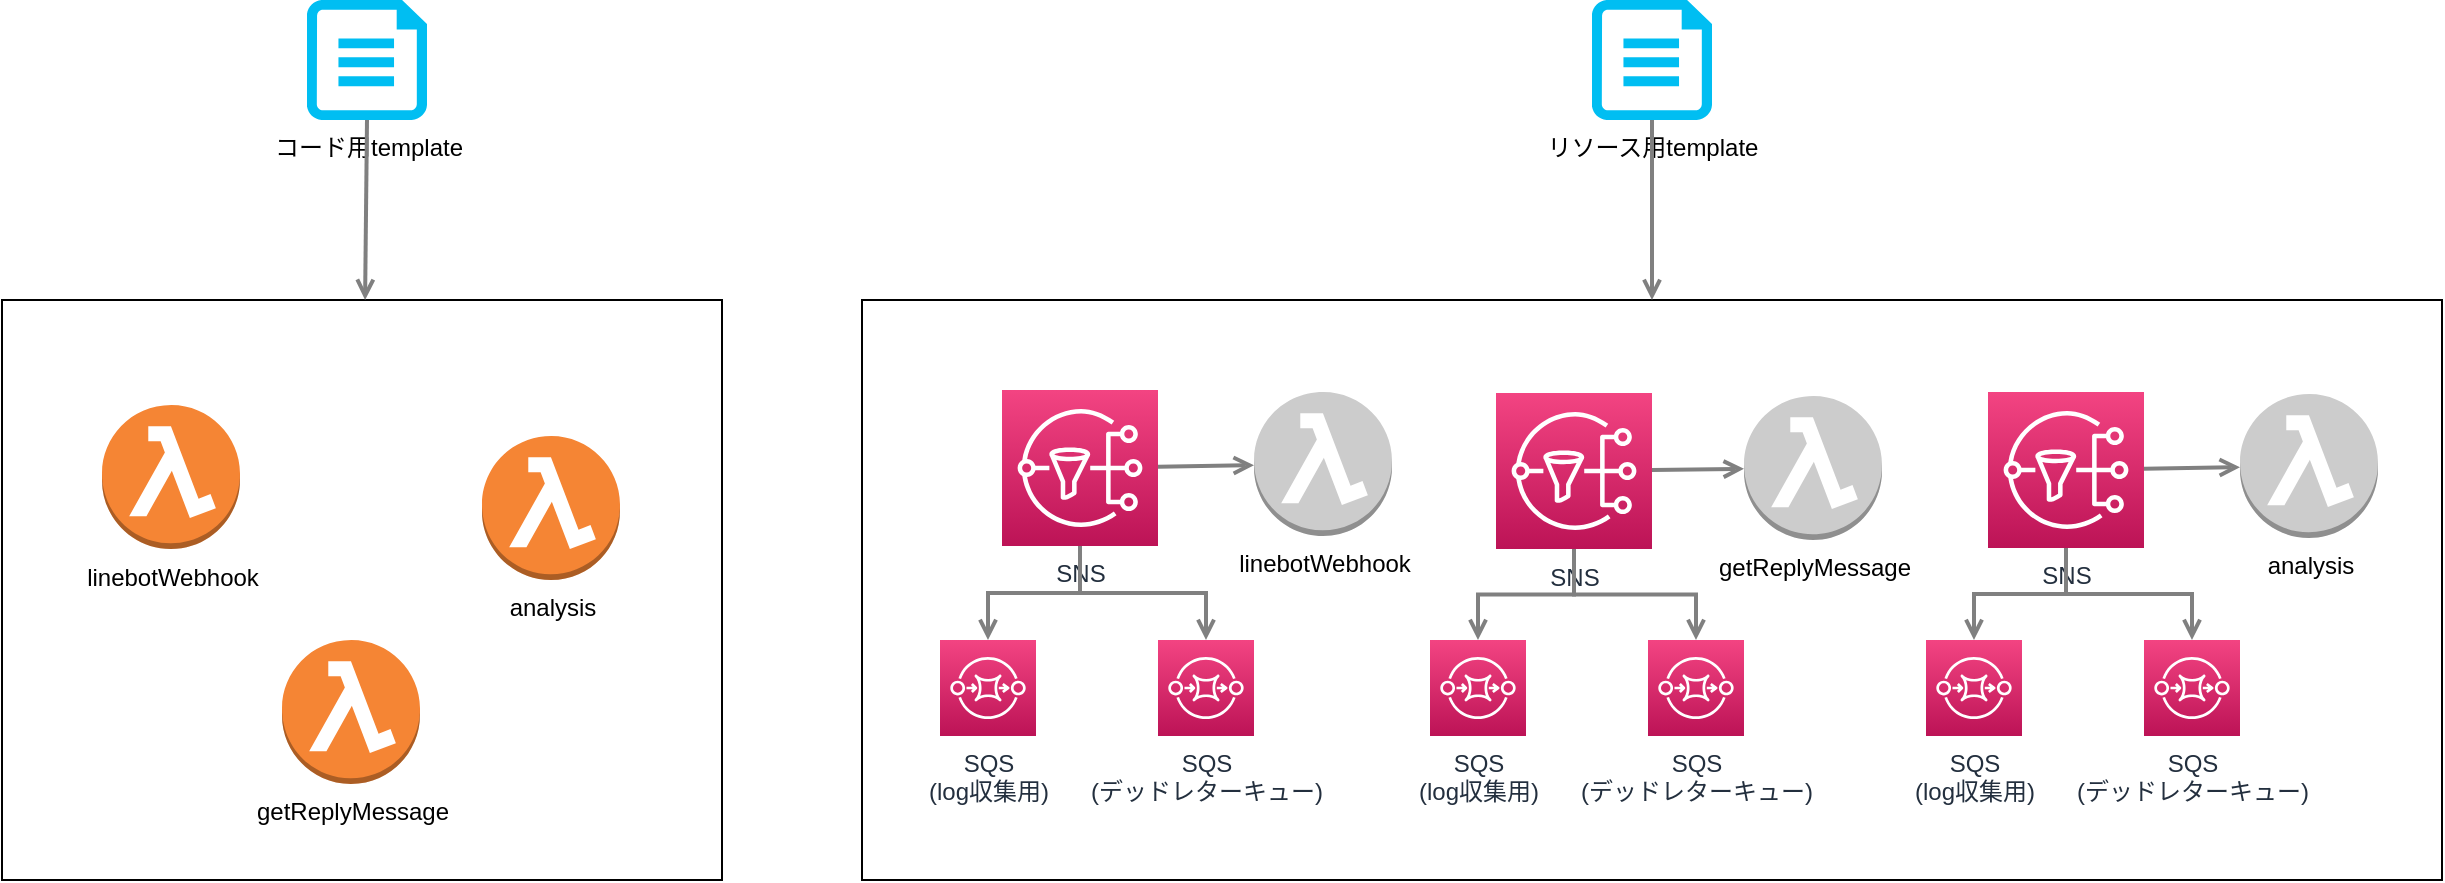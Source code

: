 <mxfile version="12.9.5" type="github"><diagram id="Ht1M8jgEwFfnCIfOTk4-" name="Page-1"><mxGraphModel dx="1463" dy="693" grid="1" gridSize="10" guides="1" tooltips="1" connect="1" arrows="1" fold="1" page="1" pageScale="1" pageWidth="1654" pageHeight="1169" math="0" shadow="0"><root><mxCell id="0"/><mxCell id="1" parent="0"/><mxCell id="1Ht__pk3xfi4n05UuUG4-4" value="" style="rounded=0;whiteSpace=wrap;html=1;" vertex="1" parent="1"><mxGeometry x="510" y="230" width="790" height="290" as="geometry"/></mxCell><mxCell id="1Ht__pk3xfi4n05UuUG4-1" value="" style="rounded=0;whiteSpace=wrap;html=1;" vertex="1" parent="1"><mxGeometry x="80" y="230" width="360" height="290" as="geometry"/></mxCell><mxCell id="2SBr9CJfevl8KQgfa4C8-5" value="linebotWebhook" style="outlineConnect=0;dashed=0;verticalLabelPosition=bottom;verticalAlign=top;align=center;html=1;shape=mxgraph.aws3.lambda_function;fillColor=#F58534;gradientColor=none;" parent="1" vertex="1"><mxGeometry x="130" y="282.5" width="69" height="72" as="geometry"/></mxCell><mxCell id="2SBr9CJfevl8KQgfa4C8-7" value="analysis&lt;span style=&quot;color: rgba(0 , 0 , 0 , 0) ; font-family: monospace ; font-size: 0px&quot;&gt;%3CmxGraphModel%3E%3Croot%3E%3CmxCell%20id%3D%220%22%2F%3E%3CmxCell%20id%3D%221%22%20parent%3D%220%22%2F%3E%3CmxCell%20id%3D%222%22%20value%3D%22linebotWebhook%22%20style%3D%22outlineConnect%3D0%3Bdashed%3D0%3BverticalLabelPosition%3Dbottom%3BverticalAlign%3Dtop%3Balign%3Dcenter%3Bhtml%3D1%3Bshape%3Dmxgraph.aws3.lambda_function%3BfillColor%3D%23F58534%3BgradientColor%3Dnone%3B%22%20vertex%3D%221%22%20parent%3D%221%22%3E%3CmxGeometry%20x%3D%22516%22%20y%3D%22340.5%22%20width%3D%2269%22%20height%3D%2272%22%20as%3D%22geometry%22%2F%3E%3C%2FmxCell%3E%3C%2Froot%3E%3C%2FmxGraphModel%3E&lt;/span&gt;" style="outlineConnect=0;dashed=0;verticalLabelPosition=bottom;verticalAlign=top;align=center;html=1;shape=mxgraph.aws3.lambda_function;fillColor=#F58534;gradientColor=none;" parent="1" vertex="1"><mxGeometry x="320" y="298" width="69" height="72" as="geometry"/></mxCell><mxCell id="2-zsrVfLXzXRKEhMzPJx-1" value="getReplyMessage" style="outlineConnect=0;dashed=0;verticalLabelPosition=bottom;verticalAlign=top;align=center;html=1;shape=mxgraph.aws3.lambda_function;fillColor=#F58534;gradientColor=none;" parent="1" vertex="1"><mxGeometry x="220" y="400" width="69" height="72" as="geometry"/></mxCell><mxCell id="E3hAsToPi5yWcuoKa8XM-1" value="SQS&lt;br&gt;(デッドレターキュー)" style="outlineConnect=0;fontColor=#232F3E;gradientColor=#F34482;gradientDirection=north;fillColor=#BC1356;strokeColor=#ffffff;dashed=0;verticalLabelPosition=bottom;verticalAlign=top;align=center;html=1;fontSize=12;fontStyle=0;aspect=fixed;shape=mxgraph.aws4.resourceIcon;resIcon=mxgraph.aws4.sqs;" parent="1" vertex="1"><mxGeometry x="658" y="400" width="48" height="48" as="geometry"/></mxCell><mxCell id="OHL_S1zNuFWuWpj2JsVU-1" value="SNS" style="outlineConnect=0;fontColor=#232F3E;gradientColor=#F34482;gradientDirection=north;fillColor=#BC1356;strokeColor=#ffffff;dashed=0;verticalLabelPosition=bottom;verticalAlign=top;align=center;html=1;fontSize=12;fontStyle=0;aspect=fixed;shape=mxgraph.aws4.resourceIcon;resIcon=mxgraph.aws4.sns;" parent="1" vertex="1"><mxGeometry x="580" y="275" width="78" height="78" as="geometry"/></mxCell><mxCell id="OHL_S1zNuFWuWpj2JsVU-4" value="SQS&lt;br&gt;(デッドレターキュー)" style="outlineConnect=0;fontColor=#232F3E;gradientColor=#F34482;gradientDirection=north;fillColor=#BC1356;strokeColor=#ffffff;dashed=0;verticalLabelPosition=bottom;verticalAlign=top;align=center;html=1;fontSize=12;fontStyle=0;aspect=fixed;shape=mxgraph.aws4.resourceIcon;resIcon=mxgraph.aws4.sqs;" parent="1" vertex="1"><mxGeometry x="903" y="400" width="48" height="48" as="geometry"/></mxCell><mxCell id="OHL_S1zNuFWuWpj2JsVU-5" value="SQS&lt;br&gt;(デッドレターキュー)" style="outlineConnect=0;fontColor=#232F3E;gradientColor=#F34482;gradientDirection=north;fillColor=#BC1356;strokeColor=#ffffff;dashed=0;verticalLabelPosition=bottom;verticalAlign=top;align=center;html=1;fontSize=12;fontStyle=0;aspect=fixed;shape=mxgraph.aws4.resourceIcon;resIcon=mxgraph.aws4.sqs;" parent="1" vertex="1"><mxGeometry x="1151" y="400" width="48" height="48" as="geometry"/></mxCell><mxCell id="OHL_S1zNuFWuWpj2JsVU-6" value="SNS" style="outlineConnect=0;fontColor=#232F3E;gradientColor=#F34482;gradientDirection=north;fillColor=#BC1356;strokeColor=#ffffff;dashed=0;verticalLabelPosition=bottom;verticalAlign=top;align=center;html=1;fontSize=12;fontStyle=0;aspect=fixed;shape=mxgraph.aws4.resourceIcon;resIcon=mxgraph.aws4.sns;" parent="1" vertex="1"><mxGeometry x="827" y="276.5" width="78" height="78" as="geometry"/></mxCell><mxCell id="OHL_S1zNuFWuWpj2JsVU-7" value="SNS" style="outlineConnect=0;fontColor=#232F3E;gradientColor=#F34482;gradientDirection=north;fillColor=#BC1356;strokeColor=#ffffff;dashed=0;verticalLabelPosition=bottom;verticalAlign=top;align=center;html=1;fontSize=12;fontStyle=0;aspect=fixed;shape=mxgraph.aws4.resourceIcon;resIcon=mxgraph.aws4.sns;" parent="1" vertex="1"><mxGeometry x="1073" y="276" width="78" height="78" as="geometry"/></mxCell><mxCell id="OHL_S1zNuFWuWpj2JsVU-14" style="rounded=0;orthogonalLoop=1;jettySize=auto;html=1;startArrow=none;startFill=0;endArrow=open;endFill=0;strokeWidth=2;strokeColor=#808080;edgeStyle=orthogonalEdgeStyle;" parent="1" source="OHL_S1zNuFWuWpj2JsVU-1" target="E3hAsToPi5yWcuoKa8XM-1" edge="1"><mxGeometry relative="1" as="geometry"><mxPoint x="1012.529" y="381" as="sourcePoint"/><mxPoint x="794.5" y="610" as="targetPoint"/></mxGeometry></mxCell><mxCell id="OHL_S1zNuFWuWpj2JsVU-15" style="rounded=0;orthogonalLoop=1;jettySize=auto;html=1;startArrow=none;startFill=0;endArrow=open;endFill=0;strokeWidth=2;strokeColor=#808080;edgeStyle=orthogonalEdgeStyle;" parent="1" source="OHL_S1zNuFWuWpj2JsVU-7" target="OHL_S1zNuFWuWpj2JsVU-5" edge="1"><mxGeometry relative="1" as="geometry"><mxPoint x="629.0" y="363.0" as="sourcePoint"/><mxPoint x="692.059" y="410" as="targetPoint"/></mxGeometry></mxCell><mxCell id="OHL_S1zNuFWuWpj2JsVU-16" style="rounded=0;orthogonalLoop=1;jettySize=auto;html=1;startArrow=none;startFill=0;endArrow=open;endFill=0;strokeWidth=2;strokeColor=#808080;edgeStyle=orthogonalEdgeStyle;" parent="1" source="OHL_S1zNuFWuWpj2JsVU-6" target="OHL_S1zNuFWuWpj2JsVU-4" edge="1"><mxGeometry relative="1" as="geometry"><mxPoint x="639.0" y="373.0" as="sourcePoint"/><mxPoint x="702.059" y="420" as="targetPoint"/></mxGeometry></mxCell><mxCell id="73hFx8y5L6HZGPBGxJub-1" value="SQS&lt;br&gt;(log収集用)" style="outlineConnect=0;fontColor=#232F3E;gradientColor=#F34482;gradientDirection=north;fillColor=#BC1356;strokeColor=#ffffff;dashed=0;verticalLabelPosition=bottom;verticalAlign=top;align=center;html=1;fontSize=12;fontStyle=0;aspect=fixed;shape=mxgraph.aws4.resourceIcon;resIcon=mxgraph.aws4.sqs;" parent="1" vertex="1"><mxGeometry x="549" y="400" width="48" height="48" as="geometry"/></mxCell><mxCell id="73hFx8y5L6HZGPBGxJub-2" value="SQS&lt;br&gt;(log収集用)" style="outlineConnect=0;fontColor=#232F3E;gradientColor=#F34482;gradientDirection=north;fillColor=#BC1356;strokeColor=#ffffff;dashed=0;verticalLabelPosition=bottom;verticalAlign=top;align=center;html=1;fontSize=12;fontStyle=0;aspect=fixed;shape=mxgraph.aws4.resourceIcon;resIcon=mxgraph.aws4.sqs;" parent="1" vertex="1"><mxGeometry x="794" y="400" width="48" height="48" as="geometry"/></mxCell><mxCell id="73hFx8y5L6HZGPBGxJub-3" value="SQS&lt;br&gt;(log収集用)" style="outlineConnect=0;fontColor=#232F3E;gradientColor=#F34482;gradientDirection=north;fillColor=#BC1356;strokeColor=#ffffff;dashed=0;verticalLabelPosition=bottom;verticalAlign=top;align=center;html=1;fontSize=12;fontStyle=0;aspect=fixed;shape=mxgraph.aws4.resourceIcon;resIcon=mxgraph.aws4.sqs;" parent="1" vertex="1"><mxGeometry x="1042" y="400" width="48" height="48" as="geometry"/></mxCell><mxCell id="73hFx8y5L6HZGPBGxJub-4" style="rounded=0;orthogonalLoop=1;jettySize=auto;html=1;startArrow=none;startFill=0;endArrow=open;endFill=0;strokeWidth=2;strokeColor=#808080;edgeStyle=orthogonalEdgeStyle;" parent="1" source="OHL_S1zNuFWuWpj2JsVU-1" target="73hFx8y5L6HZGPBGxJub-1" edge="1"><mxGeometry relative="1" as="geometry"><mxPoint x="629" y="363" as="sourcePoint"/><mxPoint x="692" y="410" as="targetPoint"/></mxGeometry></mxCell><mxCell id="73hFx8y5L6HZGPBGxJub-5" style="rounded=0;orthogonalLoop=1;jettySize=auto;html=1;startArrow=none;startFill=0;endArrow=open;endFill=0;strokeWidth=2;strokeColor=#808080;edgeStyle=orthogonalEdgeStyle;" parent="1" source="OHL_S1zNuFWuWpj2JsVU-7" target="73hFx8y5L6HZGPBGxJub-3" edge="1"><mxGeometry relative="1" as="geometry"><mxPoint x="629" y="363" as="sourcePoint"/><mxPoint x="583" y="430" as="targetPoint"/></mxGeometry></mxCell><mxCell id="73hFx8y5L6HZGPBGxJub-6" style="rounded=0;orthogonalLoop=1;jettySize=auto;html=1;startArrow=none;startFill=0;endArrow=open;endFill=0;strokeWidth=2;strokeColor=#808080;edgeStyle=orthogonalEdgeStyle;" parent="1" source="OHL_S1zNuFWuWpj2JsVU-6" target="73hFx8y5L6HZGPBGxJub-2" edge="1"><mxGeometry relative="1" as="geometry"><mxPoint x="639" y="373" as="sourcePoint"/><mxPoint x="593" y="440" as="targetPoint"/></mxGeometry></mxCell><mxCell id="1Ht__pk3xfi4n05UuUG4-2" value="リソース用template" style="verticalLabelPosition=bottom;html=1;verticalAlign=top;align=center;strokeColor=none;fillColor=#00BEF2;shape=mxgraph.azure.cloud_services_configuration_file;pointerEvents=1;" vertex="1" parent="1"><mxGeometry x="875" y="80" width="60" height="60" as="geometry"/></mxCell><mxCell id="1Ht__pk3xfi4n05UuUG4-5" value="コード用template" style="verticalLabelPosition=bottom;html=1;verticalAlign=top;align=center;strokeColor=none;fillColor=#00BEF2;shape=mxgraph.azure.cloud_services_configuration_file;pointerEvents=1;" vertex="1" parent="1"><mxGeometry x="232.5" y="80" width="60" height="60" as="geometry"/></mxCell><mxCell id="1Ht__pk3xfi4n05UuUG4-6" style="rounded=0;orthogonalLoop=1;jettySize=auto;html=1;startArrow=none;startFill=0;endArrow=open;endFill=0;strokeWidth=2;strokeColor=#808080;exitX=0.5;exitY=1;exitDx=0;exitDy=0;exitPerimeter=0;" edge="1" parent="1" source="1Ht__pk3xfi4n05UuUG4-5" target="1Ht__pk3xfi4n05UuUG4-1"><mxGeometry relative="1" as="geometry"><mxPoint x="629.0" y="363" as="sourcePoint"/><mxPoint x="265" y="240" as="targetPoint"/></mxGeometry></mxCell><mxCell id="1Ht__pk3xfi4n05UuUG4-7" style="rounded=0;orthogonalLoop=1;jettySize=auto;html=1;startArrow=none;startFill=0;endArrow=open;endFill=0;strokeWidth=2;strokeColor=#808080;" edge="1" parent="1" source="1Ht__pk3xfi4n05UuUG4-2" target="1Ht__pk3xfi4n05UuUG4-4"><mxGeometry relative="1" as="geometry"><mxPoint x="272.5" y="150.0" as="sourcePoint"/><mxPoint x="271.543" y="240.0" as="targetPoint"/></mxGeometry></mxCell><mxCell id="1Ht__pk3xfi4n05UuUG4-8" value="analysis&lt;span style=&quot;color: rgba(0 , 0 , 0 , 0) ; font-family: monospace ; font-size: 0px&quot;&gt;%3CmxGraphModel%3E%3Croot%3E%3CmxCell%20id%3D%220%22%2F%3E%3CmxCell%20id%3D%221%22%20parent%3D%220%22%2F%3E%3CmxCell%20id%3D%222%22%20value%3D%22linebotWebhook%22%20style%3D%22outlineConnect%3D0%3Bdashed%3D0%3BverticalLabelPosition%3Dbottom%3BverticalAlign%3Dtop%3Balign%3Dcenter%3Bhtml%3D1%3Bshape%3Dmxgraph.aws3.lambda_function%3BfillColor%3D%23F58534%3BgradientColor%3Dnone%3B%22%20vertex%3D%221%22%20parent%3D%221%22%3E%3CmxGeometry%20x%3D%22516%22%20y%3D%22340.5%22%20width%3D%2269%22%20height%3D%2272%22%20as%3D%22geometry%22%2F%3E%3C%2FmxCell%3E%3C%2Froot%3E%3C%2FmxGraphModel%3E&lt;/span&gt;" style="outlineConnect=0;dashed=0;verticalLabelPosition=bottom;verticalAlign=top;align=center;html=1;shape=mxgraph.aws3.lambda_function;fillColor=#CCCCCC;gradientColor=none;" vertex="1" parent="1"><mxGeometry x="1199" y="277" width="69" height="72" as="geometry"/></mxCell><mxCell id="1Ht__pk3xfi4n05UuUG4-9" value="linebotWebhook" style="outlineConnect=0;dashed=0;verticalLabelPosition=bottom;verticalAlign=top;align=center;html=1;shape=mxgraph.aws3.lambda_function;fillColor=#CCCCCC;gradientColor=none;" vertex="1" parent="1"><mxGeometry x="706" y="276" width="69" height="72" as="geometry"/></mxCell><mxCell id="1Ht__pk3xfi4n05UuUG4-10" value="getReplyMessage" style="outlineConnect=0;dashed=0;verticalLabelPosition=bottom;verticalAlign=top;align=center;html=1;shape=mxgraph.aws3.lambda_function;fillColor=#CCCCCC;gradientColor=none;" vertex="1" parent="1"><mxGeometry x="951" y="278" width="69" height="72" as="geometry"/></mxCell><mxCell id="1Ht__pk3xfi4n05UuUG4-11" style="rounded=0;orthogonalLoop=1;jettySize=auto;html=1;startArrow=none;startFill=0;endArrow=open;endFill=0;strokeWidth=2;strokeColor=#808080;" edge="1" parent="1" source="OHL_S1zNuFWuWpj2JsVU-1" target="1Ht__pk3xfi4n05UuUG4-9"><mxGeometry relative="1" as="geometry"><mxPoint x="915" y="150.0" as="sourcePoint"/><mxPoint x="915" y="240.0" as="targetPoint"/></mxGeometry></mxCell><mxCell id="1Ht__pk3xfi4n05UuUG4-12" style="rounded=0;orthogonalLoop=1;jettySize=auto;html=1;startArrow=none;startFill=0;endArrow=open;endFill=0;strokeWidth=2;strokeColor=#808080;" edge="1" parent="1" source="OHL_S1zNuFWuWpj2JsVU-7" target="1Ht__pk3xfi4n05UuUG4-8"><mxGeometry relative="1" as="geometry"><mxPoint x="668" y="323.037" as="sourcePoint"/><mxPoint x="716" y="321.852" as="targetPoint"/></mxGeometry></mxCell><mxCell id="1Ht__pk3xfi4n05UuUG4-13" style="rounded=0;orthogonalLoop=1;jettySize=auto;html=1;startArrow=none;startFill=0;endArrow=open;endFill=0;strokeWidth=2;strokeColor=#808080;" edge="1" parent="1" source="OHL_S1zNuFWuWpj2JsVU-6" target="1Ht__pk3xfi4n05UuUG4-10"><mxGeometry relative="1" as="geometry"><mxPoint x="860" y="313" as="sourcePoint"/><mxPoint x="726" y="331.852" as="targetPoint"/></mxGeometry></mxCell></root></mxGraphModel></diagram></mxfile>